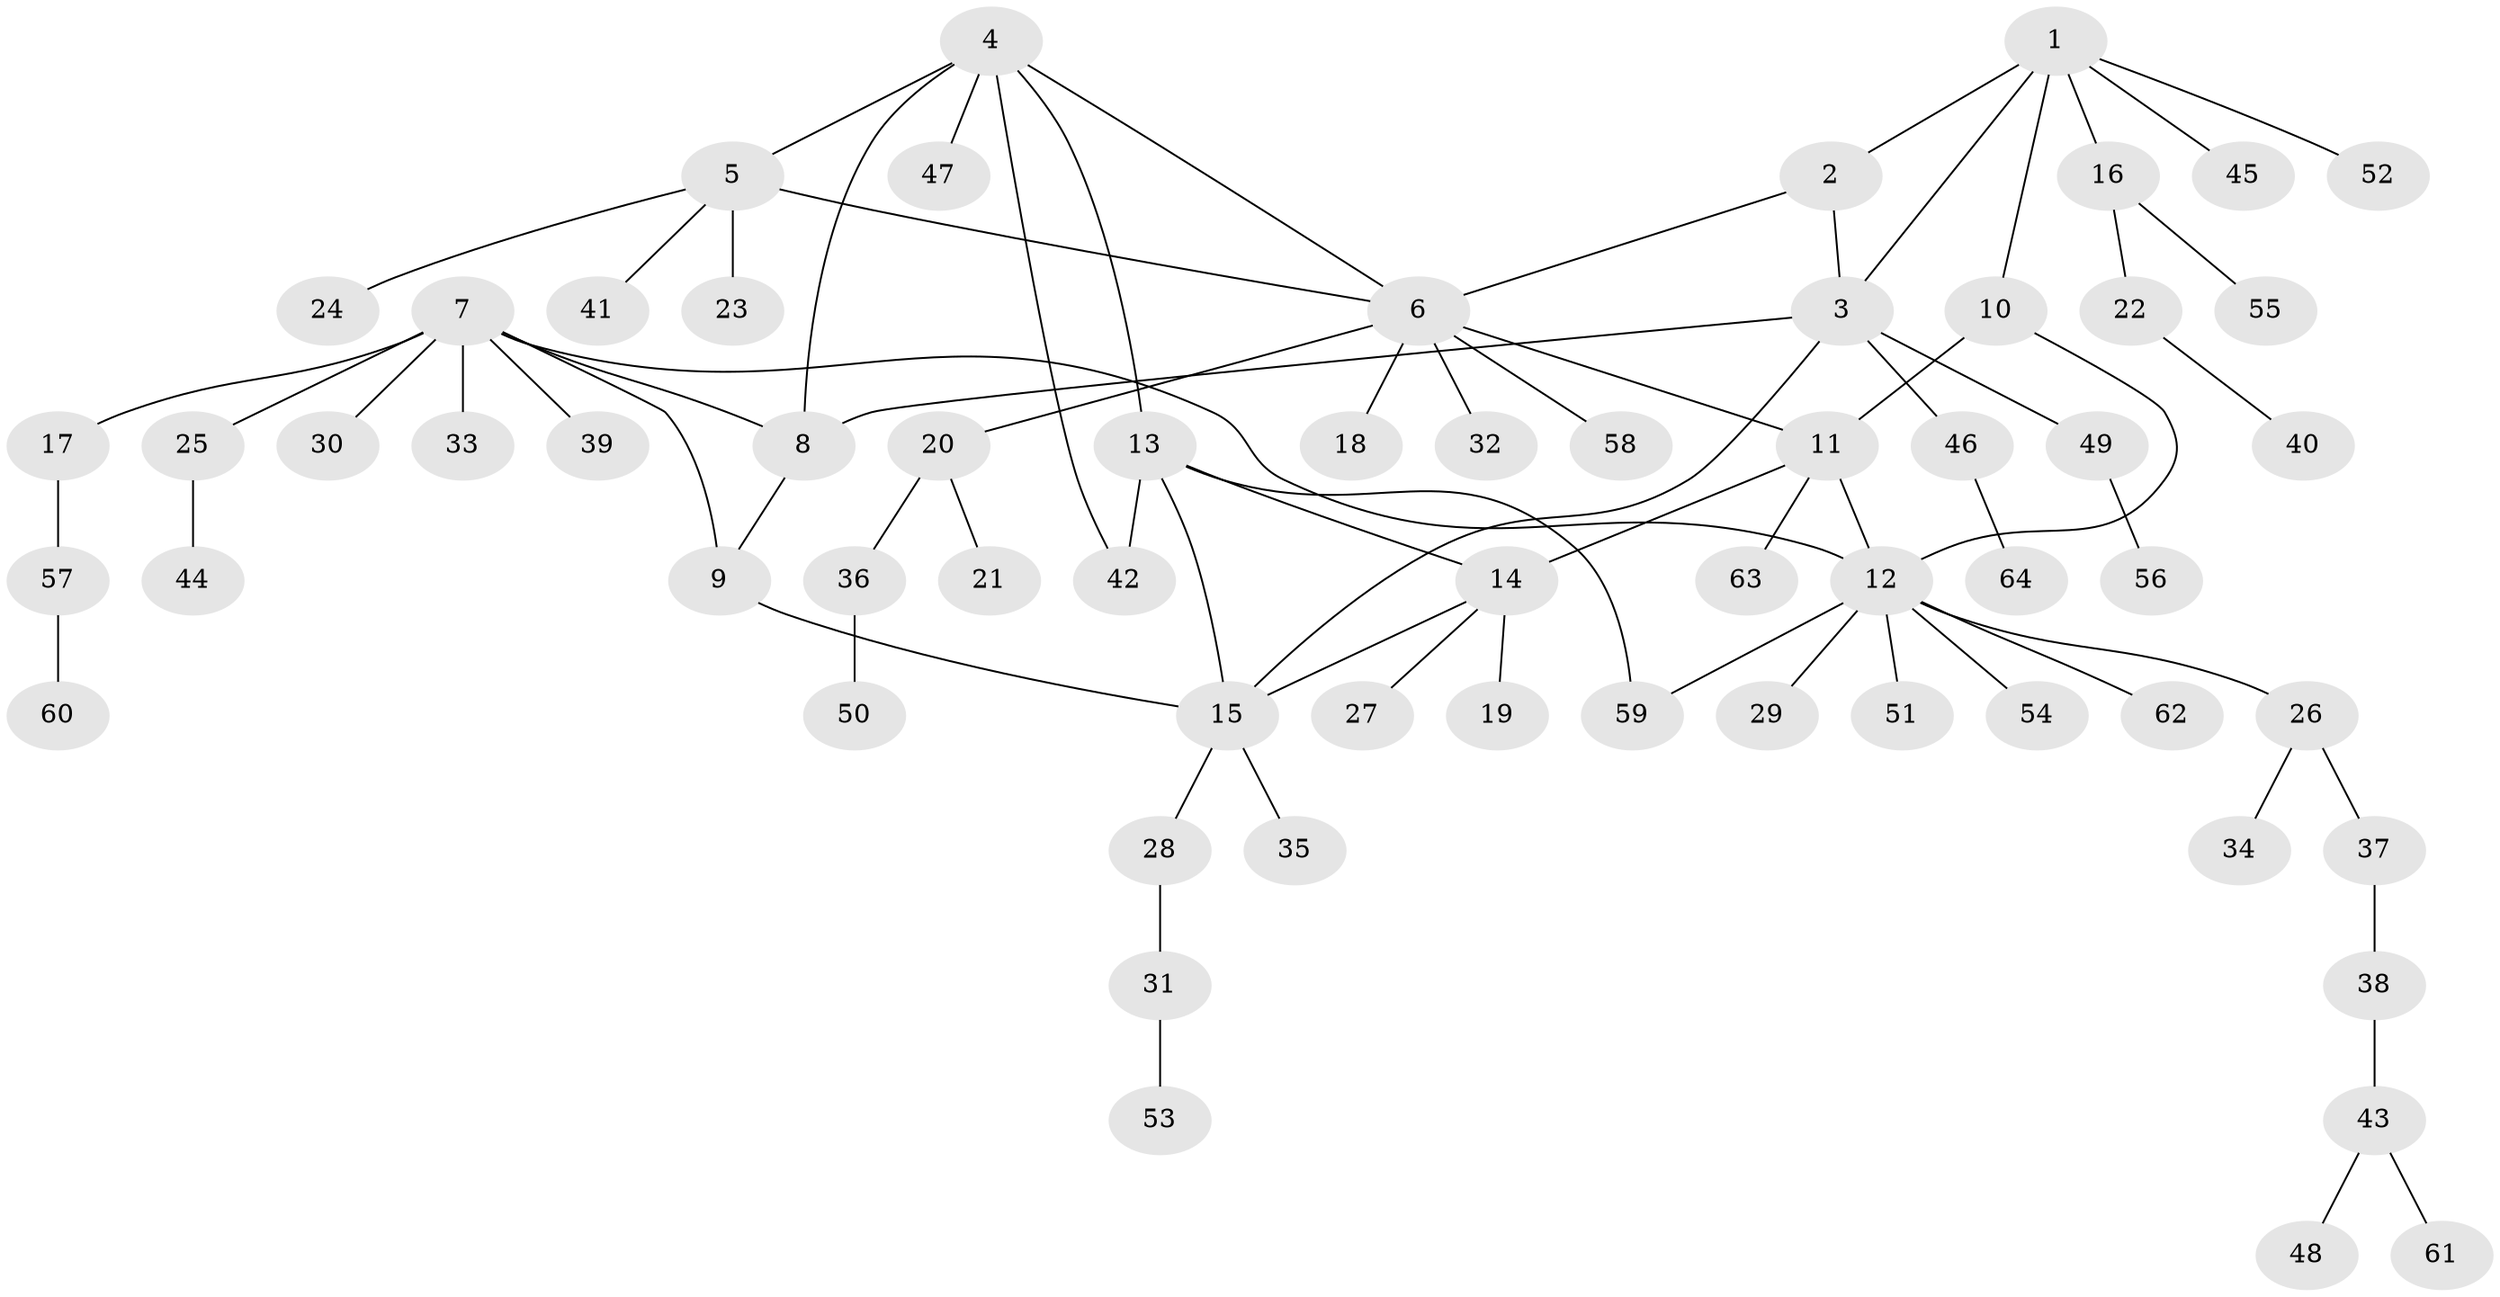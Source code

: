 // Generated by graph-tools (version 1.1) at 2025/16/03/09/25 04:16:06]
// undirected, 64 vertices, 76 edges
graph export_dot {
graph [start="1"]
  node [color=gray90,style=filled];
  1;
  2;
  3;
  4;
  5;
  6;
  7;
  8;
  9;
  10;
  11;
  12;
  13;
  14;
  15;
  16;
  17;
  18;
  19;
  20;
  21;
  22;
  23;
  24;
  25;
  26;
  27;
  28;
  29;
  30;
  31;
  32;
  33;
  34;
  35;
  36;
  37;
  38;
  39;
  40;
  41;
  42;
  43;
  44;
  45;
  46;
  47;
  48;
  49;
  50;
  51;
  52;
  53;
  54;
  55;
  56;
  57;
  58;
  59;
  60;
  61;
  62;
  63;
  64;
  1 -- 2;
  1 -- 3;
  1 -- 10;
  1 -- 16;
  1 -- 45;
  1 -- 52;
  2 -- 3;
  2 -- 6;
  3 -- 8;
  3 -- 15;
  3 -- 46;
  3 -- 49;
  4 -- 5;
  4 -- 6;
  4 -- 8;
  4 -- 13;
  4 -- 42;
  4 -- 47;
  5 -- 6;
  5 -- 23;
  5 -- 24;
  5 -- 41;
  6 -- 11;
  6 -- 18;
  6 -- 20;
  6 -- 32;
  6 -- 58;
  7 -- 8;
  7 -- 9;
  7 -- 12;
  7 -- 17;
  7 -- 25;
  7 -- 30;
  7 -- 33;
  7 -- 39;
  8 -- 9;
  9 -- 15;
  10 -- 11;
  10 -- 12;
  11 -- 12;
  11 -- 14;
  11 -- 63;
  12 -- 26;
  12 -- 29;
  12 -- 51;
  12 -- 54;
  12 -- 59;
  12 -- 62;
  13 -- 14;
  13 -- 15;
  13 -- 42;
  13 -- 59;
  14 -- 15;
  14 -- 19;
  14 -- 27;
  15 -- 28;
  15 -- 35;
  16 -- 22;
  16 -- 55;
  17 -- 57;
  20 -- 21;
  20 -- 36;
  22 -- 40;
  25 -- 44;
  26 -- 34;
  26 -- 37;
  28 -- 31;
  31 -- 53;
  36 -- 50;
  37 -- 38;
  38 -- 43;
  43 -- 48;
  43 -- 61;
  46 -- 64;
  49 -- 56;
  57 -- 60;
}
